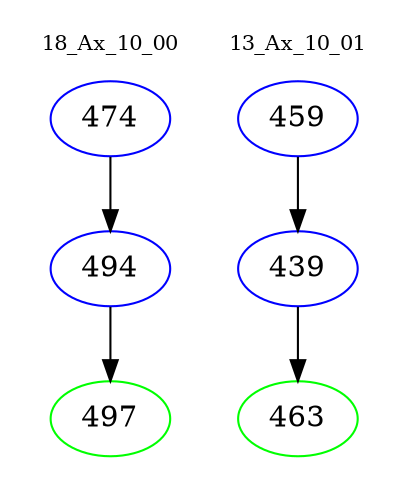digraph{
subgraph cluster_0 {
color = white
label = "18_Ax_10_00";
fontsize=10;
T0_474 [label="474", color="blue"]
T0_474 -> T0_494 [color="black"]
T0_494 [label="494", color="blue"]
T0_494 -> T0_497 [color="black"]
T0_497 [label="497", color="green"]
}
subgraph cluster_1 {
color = white
label = "13_Ax_10_01";
fontsize=10;
T1_459 [label="459", color="blue"]
T1_459 -> T1_439 [color="black"]
T1_439 [label="439", color="blue"]
T1_439 -> T1_463 [color="black"]
T1_463 [label="463", color="green"]
}
}
